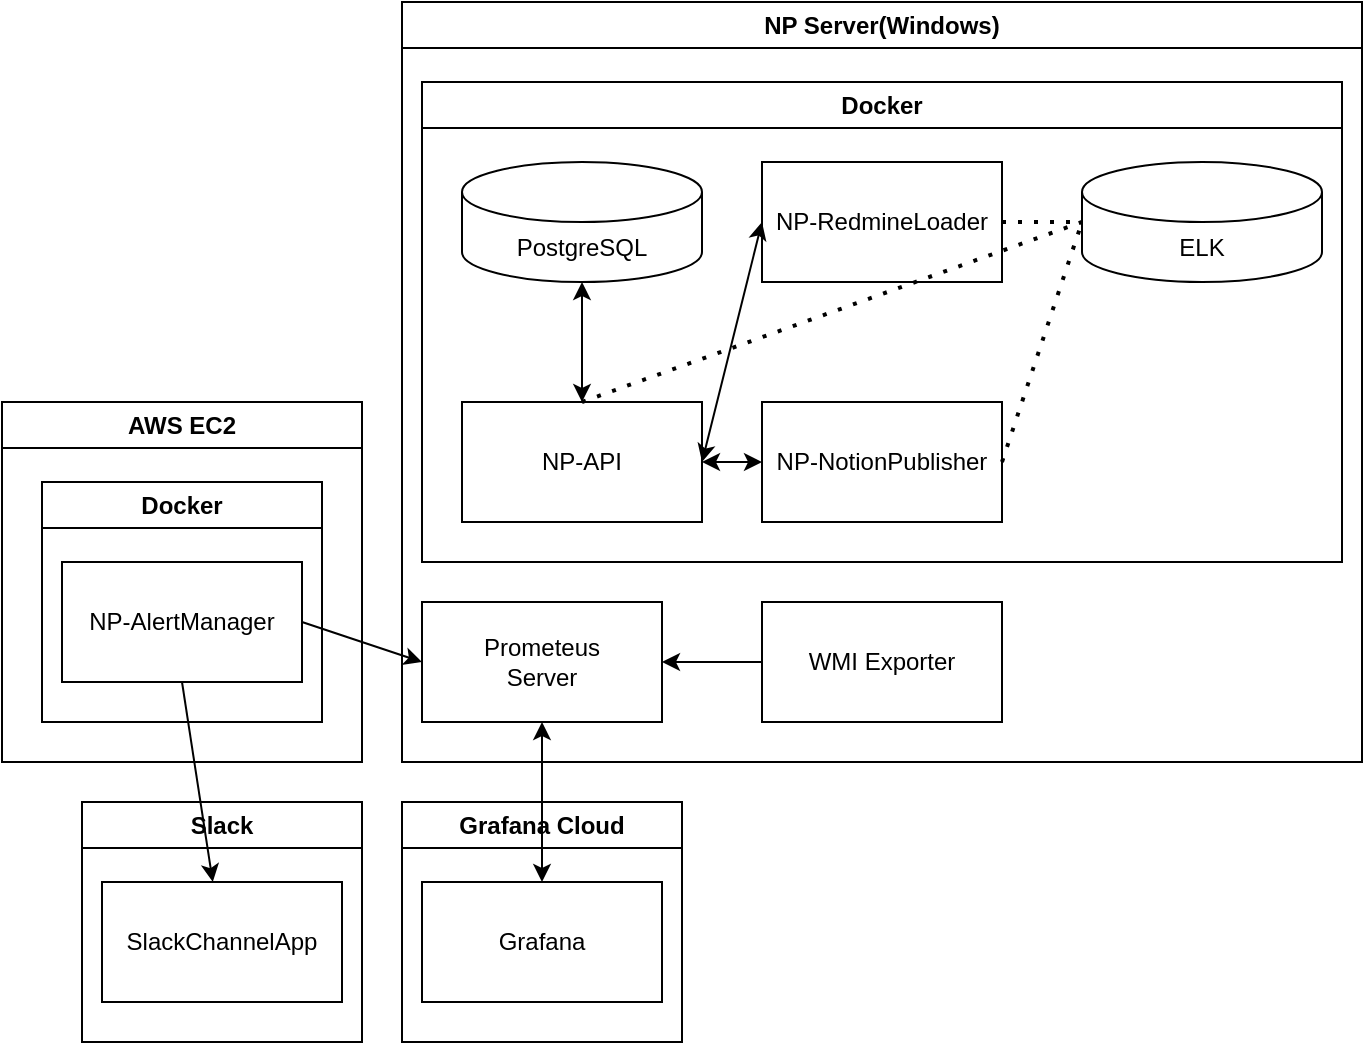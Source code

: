 <mxfile version="21.5.0" type="device">
  <diagram name="페이지-1" id="lJ2ygILwSOEhHLGCtKv9">
    <mxGraphModel dx="1416" dy="841" grid="1" gridSize="10" guides="1" tooltips="1" connect="1" arrows="1" fold="1" page="1" pageScale="1" pageWidth="400" pageHeight="600" math="0" shadow="0">
      <root>
        <mxCell id="0" />
        <mxCell id="1" parent="0" />
        <mxCell id="jSsn1gNInLkQKaP5ktp8-1" value="AWS EC2" style="swimlane;whiteSpace=wrap;html=1;" vertex="1" parent="1">
          <mxGeometry x="40" y="240" width="180" height="180" as="geometry" />
        </mxCell>
        <mxCell id="jSsn1gNInLkQKaP5ktp8-36" value="Docker" style="swimlane;whiteSpace=wrap;html=1;" vertex="1" parent="jSsn1gNInLkQKaP5ktp8-1">
          <mxGeometry x="20" y="40" width="140" height="120" as="geometry" />
        </mxCell>
        <mxCell id="jSsn1gNInLkQKaP5ktp8-38" value="NP-AlertManager" style="rounded=0;whiteSpace=wrap;html=1;" vertex="1" parent="jSsn1gNInLkQKaP5ktp8-36">
          <mxGeometry x="10" y="40" width="120" height="60" as="geometry" />
        </mxCell>
        <mxCell id="jSsn1gNInLkQKaP5ktp8-2" value="NP Server(Windows)" style="swimlane;whiteSpace=wrap;html=1;" vertex="1" parent="1">
          <mxGeometry x="240" y="40" width="480" height="380" as="geometry" />
        </mxCell>
        <mxCell id="jSsn1gNInLkQKaP5ktp8-6" value="Docker" style="swimlane;whiteSpace=wrap;html=1;" vertex="1" parent="jSsn1gNInLkQKaP5ktp8-2">
          <mxGeometry x="10" y="40" width="460" height="240" as="geometry" />
        </mxCell>
        <mxCell id="jSsn1gNInLkQKaP5ktp8-7" value="NP-API" style="rounded=0;whiteSpace=wrap;html=1;" vertex="1" parent="jSsn1gNInLkQKaP5ktp8-6">
          <mxGeometry x="20" y="160" width="120" height="60" as="geometry" />
        </mxCell>
        <mxCell id="jSsn1gNInLkQKaP5ktp8-8" value="NP-RedmineLoader" style="rounded=0;whiteSpace=wrap;html=1;" vertex="1" parent="jSsn1gNInLkQKaP5ktp8-6">
          <mxGeometry x="170" y="40" width="120" height="60" as="geometry" />
        </mxCell>
        <mxCell id="jSsn1gNInLkQKaP5ktp8-9" value="NP-NotionPublisher" style="rounded=0;whiteSpace=wrap;html=1;" vertex="1" parent="jSsn1gNInLkQKaP5ktp8-6">
          <mxGeometry x="170" y="160" width="120" height="60" as="geometry" />
        </mxCell>
        <mxCell id="jSsn1gNInLkQKaP5ktp8-21" value="" style="endArrow=classic;startArrow=classic;html=1;rounded=0;entryX=0;entryY=0.5;entryDx=0;entryDy=0;exitX=1;exitY=0.5;exitDx=0;exitDy=0;" edge="1" parent="jSsn1gNInLkQKaP5ktp8-6" source="jSsn1gNInLkQKaP5ktp8-7" target="jSsn1gNInLkQKaP5ktp8-8">
          <mxGeometry width="50" height="50" relative="1" as="geometry">
            <mxPoint x="-100" y="210" as="sourcePoint" />
            <mxPoint x="-50" y="160" as="targetPoint" />
          </mxGeometry>
        </mxCell>
        <mxCell id="jSsn1gNInLkQKaP5ktp8-22" value="" style="endArrow=classic;startArrow=classic;html=1;rounded=0;entryX=0;entryY=0.5;entryDx=0;entryDy=0;exitX=1;exitY=0.5;exitDx=0;exitDy=0;" edge="1" parent="jSsn1gNInLkQKaP5ktp8-6" source="jSsn1gNInLkQKaP5ktp8-7" target="jSsn1gNInLkQKaP5ktp8-9">
          <mxGeometry width="50" height="50" relative="1" as="geometry">
            <mxPoint x="-100" y="210" as="sourcePoint" />
            <mxPoint x="-50" y="160" as="targetPoint" />
          </mxGeometry>
        </mxCell>
        <mxCell id="jSsn1gNInLkQKaP5ktp8-23" value="PostgreSQL" style="shape=cylinder3;whiteSpace=wrap;html=1;boundedLbl=1;backgroundOutline=1;size=15;" vertex="1" parent="jSsn1gNInLkQKaP5ktp8-6">
          <mxGeometry x="20" y="40" width="120" height="60" as="geometry" />
        </mxCell>
        <mxCell id="jSsn1gNInLkQKaP5ktp8-24" value="" style="endArrow=classic;startArrow=classic;html=1;rounded=0;entryX=0.5;entryY=0;entryDx=0;entryDy=0;" edge="1" parent="jSsn1gNInLkQKaP5ktp8-6" source="jSsn1gNInLkQKaP5ktp8-23" target="jSsn1gNInLkQKaP5ktp8-7">
          <mxGeometry width="50" height="50" relative="1" as="geometry">
            <mxPoint x="-100" y="210" as="sourcePoint" />
            <mxPoint x="80" y="170" as="targetPoint" />
          </mxGeometry>
        </mxCell>
        <mxCell id="jSsn1gNInLkQKaP5ktp8-26" value="ELK" style="shape=cylinder3;whiteSpace=wrap;html=1;boundedLbl=1;backgroundOutline=1;size=15;" vertex="1" parent="jSsn1gNInLkQKaP5ktp8-6">
          <mxGeometry x="330" y="40" width="120" height="60" as="geometry" />
        </mxCell>
        <mxCell id="jSsn1gNInLkQKaP5ktp8-27" value="" style="endArrow=none;dashed=1;html=1;dashPattern=1 3;strokeWidth=2;rounded=0;exitX=0.5;exitY=0;exitDx=0;exitDy=0;entryX=0;entryY=0.5;entryDx=0;entryDy=0;entryPerimeter=0;" edge="1" parent="jSsn1gNInLkQKaP5ktp8-6" source="jSsn1gNInLkQKaP5ktp8-7" target="jSsn1gNInLkQKaP5ktp8-26">
          <mxGeometry width="50" height="50" relative="1" as="geometry">
            <mxPoint x="130" y="210" as="sourcePoint" />
            <mxPoint x="180" y="160" as="targetPoint" />
          </mxGeometry>
        </mxCell>
        <mxCell id="jSsn1gNInLkQKaP5ktp8-29" value="" style="endArrow=none;dashed=1;html=1;dashPattern=1 3;strokeWidth=2;rounded=0;entryX=0;entryY=0.5;entryDx=0;entryDy=0;entryPerimeter=0;exitX=1;exitY=0.5;exitDx=0;exitDy=0;" edge="1" parent="jSsn1gNInLkQKaP5ktp8-6" source="jSsn1gNInLkQKaP5ktp8-8" target="jSsn1gNInLkQKaP5ktp8-26">
          <mxGeometry width="50" height="50" relative="1" as="geometry">
            <mxPoint x="130" y="210" as="sourcePoint" />
            <mxPoint x="180" y="160" as="targetPoint" />
          </mxGeometry>
        </mxCell>
        <mxCell id="jSsn1gNInLkQKaP5ktp8-30" value="" style="endArrow=none;dashed=1;html=1;dashPattern=1 3;strokeWidth=2;rounded=0;entryX=0;entryY=0.5;entryDx=0;entryDy=0;entryPerimeter=0;exitX=1;exitY=0.5;exitDx=0;exitDy=0;" edge="1" parent="jSsn1gNInLkQKaP5ktp8-6" source="jSsn1gNInLkQKaP5ktp8-9" target="jSsn1gNInLkQKaP5ktp8-26">
          <mxGeometry width="50" height="50" relative="1" as="geometry">
            <mxPoint x="130" y="210" as="sourcePoint" />
            <mxPoint x="180" y="160" as="targetPoint" />
          </mxGeometry>
        </mxCell>
        <mxCell id="jSsn1gNInLkQKaP5ktp8-16" value="Prometeus&lt;br&gt;Server" style="rounded=0;whiteSpace=wrap;html=1;" vertex="1" parent="jSsn1gNInLkQKaP5ktp8-2">
          <mxGeometry x="10" y="300" width="120" height="60" as="geometry" />
        </mxCell>
        <mxCell id="jSsn1gNInLkQKaP5ktp8-18" style="edgeStyle=orthogonalEdgeStyle;rounded=0;orthogonalLoop=1;jettySize=auto;html=1;exitX=0;exitY=0.5;exitDx=0;exitDy=0;" edge="1" parent="jSsn1gNInLkQKaP5ktp8-2" source="jSsn1gNInLkQKaP5ktp8-17" target="jSsn1gNInLkQKaP5ktp8-16">
          <mxGeometry relative="1" as="geometry" />
        </mxCell>
        <mxCell id="jSsn1gNInLkQKaP5ktp8-17" value="WMI Exporter" style="rounded=0;whiteSpace=wrap;html=1;" vertex="1" parent="jSsn1gNInLkQKaP5ktp8-2">
          <mxGeometry x="180" y="300" width="120" height="60" as="geometry" />
        </mxCell>
        <mxCell id="jSsn1gNInLkQKaP5ktp8-3" value="Grafana Cloud" style="swimlane;whiteSpace=wrap;html=1;" vertex="1" parent="1">
          <mxGeometry x="240" y="440" width="140" height="120" as="geometry" />
        </mxCell>
        <mxCell id="jSsn1gNInLkQKaP5ktp8-11" value="Grafana" style="rounded=0;whiteSpace=wrap;html=1;" vertex="1" parent="jSsn1gNInLkQKaP5ktp8-3">
          <mxGeometry x="10" y="40" width="120" height="60" as="geometry" />
        </mxCell>
        <mxCell id="jSsn1gNInLkQKaP5ktp8-19" value="" style="endArrow=classic;startArrow=classic;html=1;rounded=0;entryX=0.5;entryY=1;entryDx=0;entryDy=0;" edge="1" parent="1" source="jSsn1gNInLkQKaP5ktp8-11" target="jSsn1gNInLkQKaP5ktp8-16">
          <mxGeometry width="50" height="50" relative="1" as="geometry">
            <mxPoint x="150" y="290" as="sourcePoint" />
            <mxPoint x="200" y="240" as="targetPoint" />
          </mxGeometry>
        </mxCell>
        <mxCell id="jSsn1gNInLkQKaP5ktp8-20" value="" style="endArrow=classic;html=1;rounded=0;exitX=1;exitY=0.5;exitDx=0;exitDy=0;entryX=0;entryY=0.5;entryDx=0;entryDy=0;" edge="1" parent="1" source="jSsn1gNInLkQKaP5ktp8-38" target="jSsn1gNInLkQKaP5ktp8-16">
          <mxGeometry width="50" height="50" relative="1" as="geometry">
            <mxPoint x="170" y="310" as="sourcePoint" />
            <mxPoint x="200" y="240" as="targetPoint" />
          </mxGeometry>
        </mxCell>
        <mxCell id="jSsn1gNInLkQKaP5ktp8-33" value="Slack" style="swimlane;whiteSpace=wrap;html=1;" vertex="1" parent="1">
          <mxGeometry x="80" y="440" width="140" height="120" as="geometry" />
        </mxCell>
        <mxCell id="jSsn1gNInLkQKaP5ktp8-34" value="SlackChannelApp" style="rounded=0;whiteSpace=wrap;html=1;" vertex="1" parent="jSsn1gNInLkQKaP5ktp8-33">
          <mxGeometry x="10" y="40" width="120" height="60" as="geometry" />
        </mxCell>
        <mxCell id="jSsn1gNInLkQKaP5ktp8-35" value="" style="endArrow=classic;html=1;rounded=0;exitX=0.5;exitY=1;exitDx=0;exitDy=0;" edge="1" parent="1" source="jSsn1gNInLkQKaP5ktp8-38" target="jSsn1gNInLkQKaP5ktp8-34">
          <mxGeometry width="50" height="50" relative="1" as="geometry">
            <mxPoint x="110" y="340" as="sourcePoint" />
            <mxPoint x="490" y="500" as="targetPoint" />
          </mxGeometry>
        </mxCell>
      </root>
    </mxGraphModel>
  </diagram>
</mxfile>
